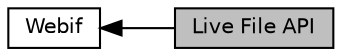 digraph "Live File API"
{
  edge [fontname="Helvetica",fontsize="10",labelfontname="Helvetica",labelfontsize="10"];
  node [fontname="Helvetica",fontsize="10",shape=box];
  rankdir=LR;
  Node2 [label="Webif",height=0.2,width=0.4,color="black", fillcolor="white", style="filled",URL="$d2/d21/group__R__SW__PKG__93__WEBIF__API.html",tooltip="Web interface API."];
  Node1 [label="Live File API",height=0.2,width=0.4,color="black", fillcolor="grey75", style="filled", fontcolor="black",tooltip="Functions to create \"live\" files which return measurement data."];
  Node2->Node1 [shape=plaintext, dir="back", style="solid"];
}
